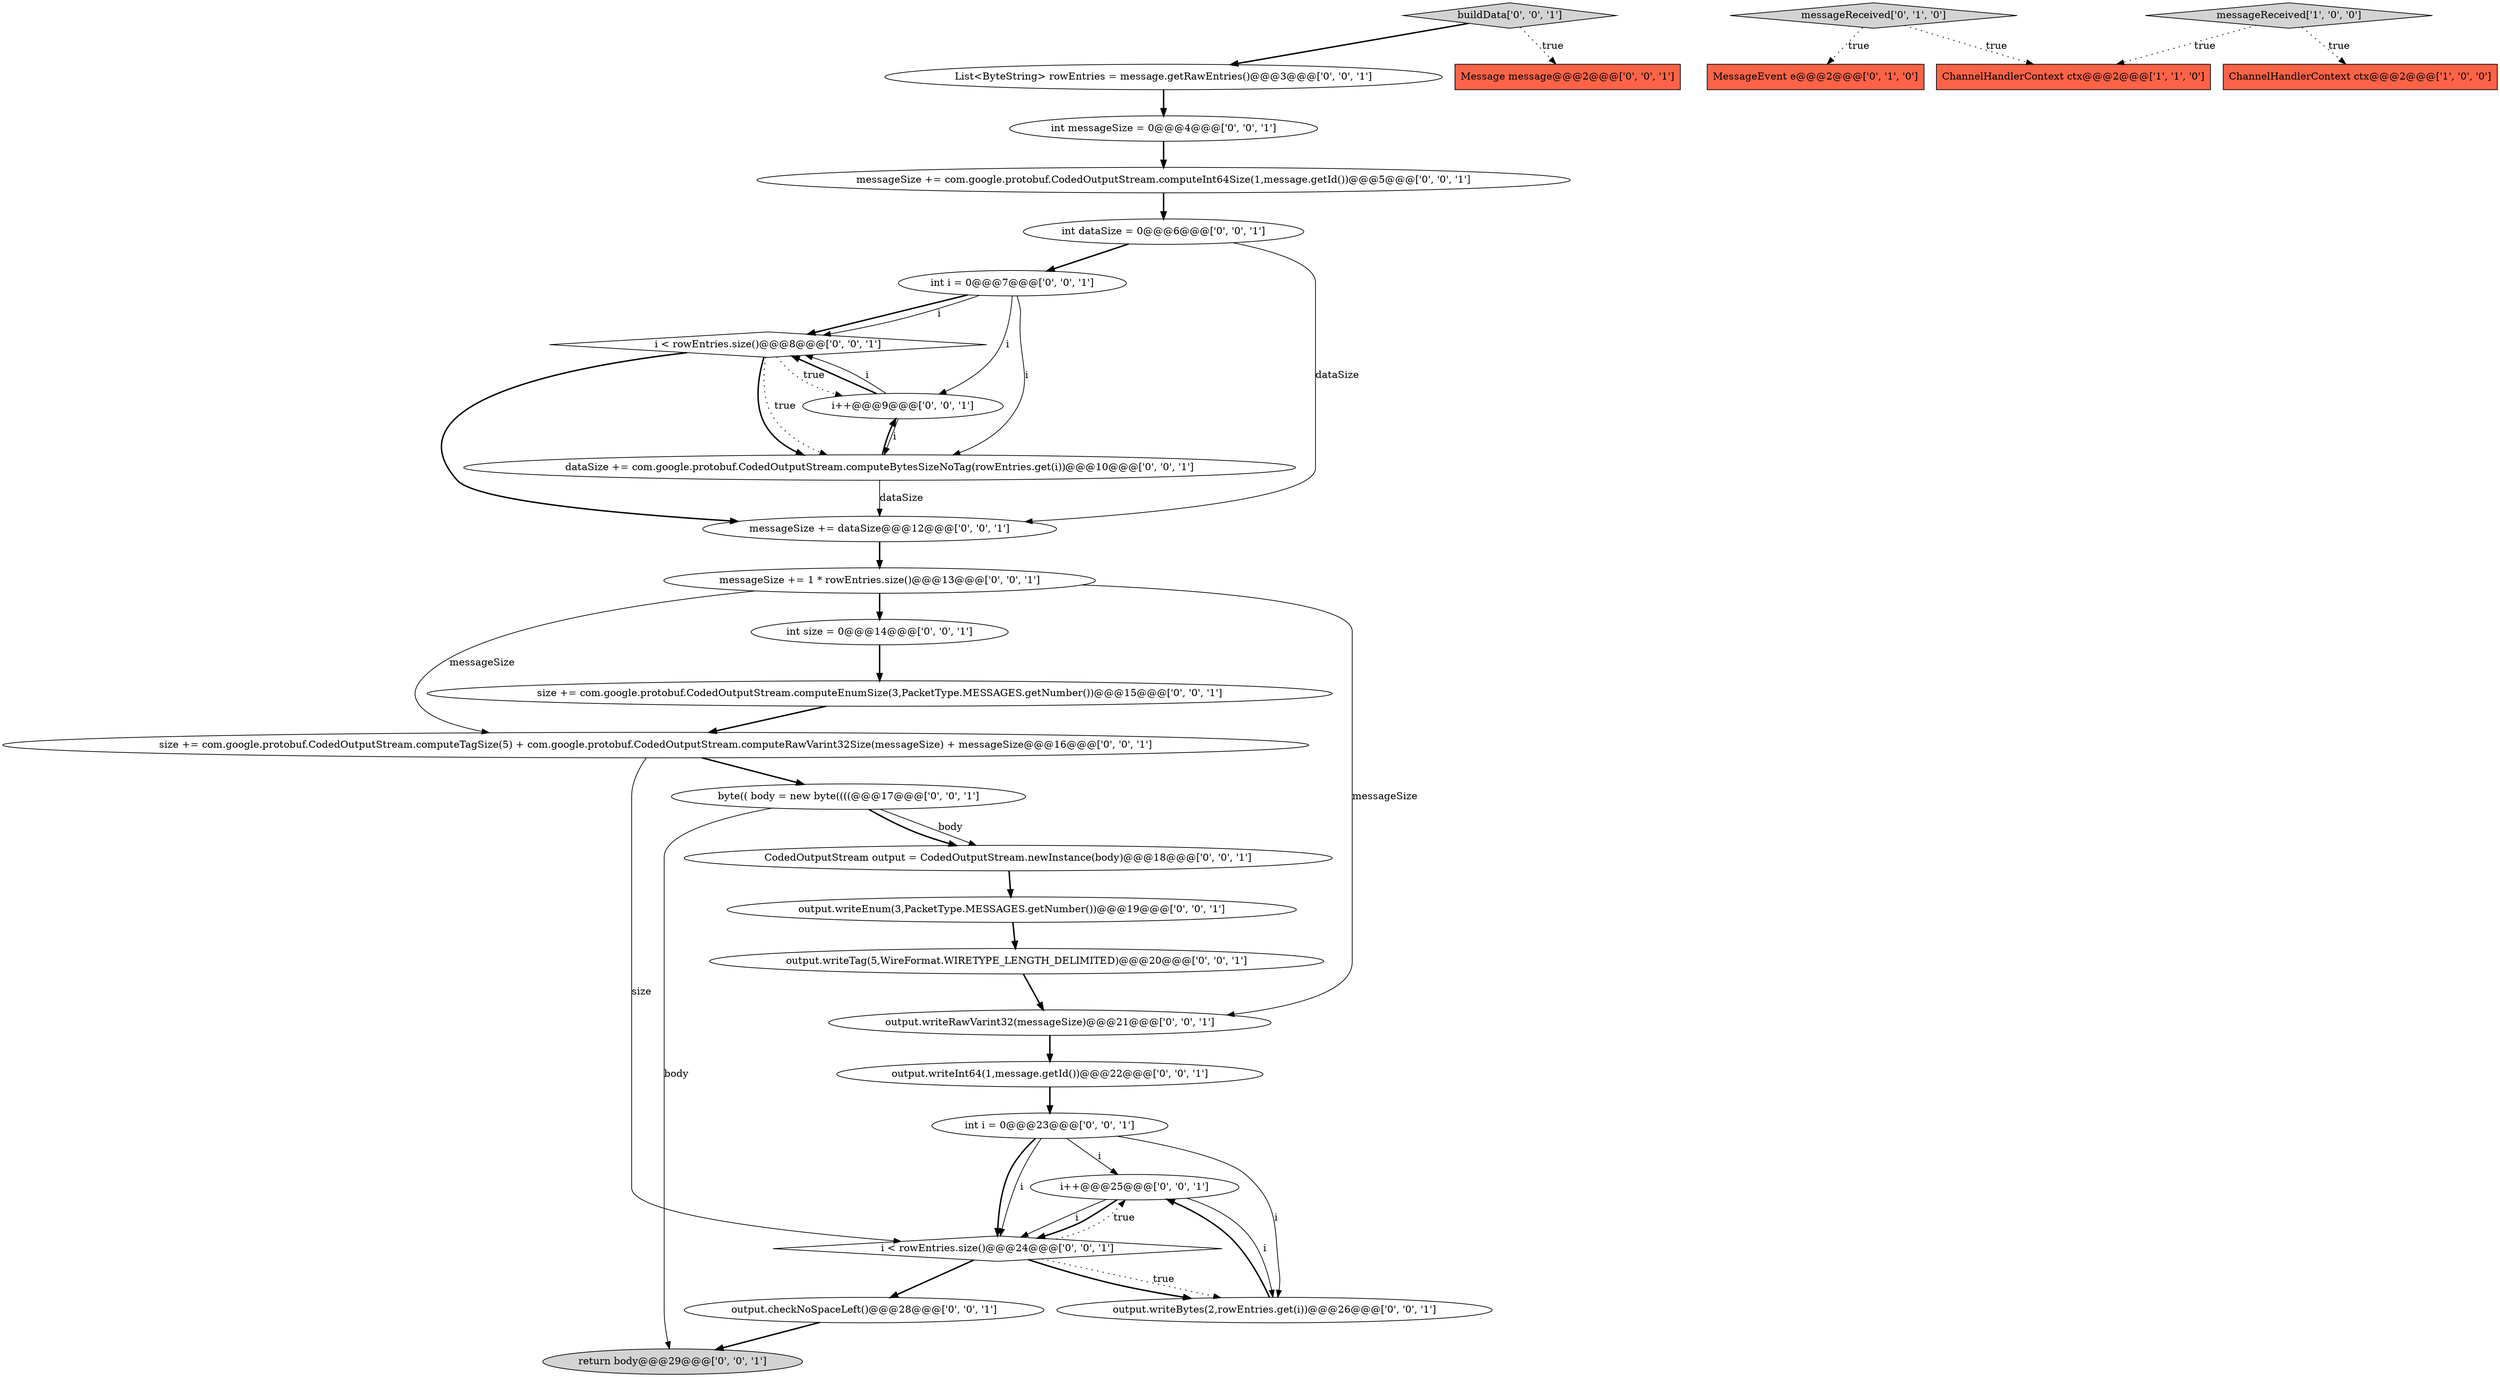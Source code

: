 digraph {
21 [style = filled, label = "int messageSize = 0@@@4@@@['0', '0', '1']", fillcolor = white, shape = ellipse image = "AAA0AAABBB3BBB"];
4 [style = filled, label = "MessageEvent e@@@2@@@['0', '1', '0']", fillcolor = tomato, shape = box image = "AAA0AAABBB2BBB"];
26 [style = filled, label = "int i = 0@@@7@@@['0', '0', '1']", fillcolor = white, shape = ellipse image = "AAA0AAABBB3BBB"];
24 [style = filled, label = "messageSize += com.google.protobuf.CodedOutputStream.computeInt64Size(1,message.getId())@@@5@@@['0', '0', '1']", fillcolor = white, shape = ellipse image = "AAA0AAABBB3BBB"];
10 [style = filled, label = "int dataSize = 0@@@6@@@['0', '0', '1']", fillcolor = white, shape = ellipse image = "AAA0AAABBB3BBB"];
5 [style = filled, label = "output.writeEnum(3,PacketType.MESSAGES.getNumber())@@@19@@@['0', '0', '1']", fillcolor = white, shape = ellipse image = "AAA0AAABBB3BBB"];
13 [style = filled, label = "buildData['0', '0', '1']", fillcolor = lightgray, shape = diamond image = "AAA0AAABBB3BBB"];
25 [style = filled, label = "i < rowEntries.size()@@@8@@@['0', '0', '1']", fillcolor = white, shape = diamond image = "AAA0AAABBB3BBB"];
18 [style = filled, label = "size += com.google.protobuf.CodedOutputStream.computeTagSize(5) + com.google.protobuf.CodedOutputStream.computeRawVarint32Size(messageSize) + messageSize@@@16@@@['0', '0', '1']", fillcolor = white, shape = ellipse image = "AAA0AAABBB3BBB"];
17 [style = filled, label = "return body@@@29@@@['0', '0', '1']", fillcolor = lightgray, shape = ellipse image = "AAA0AAABBB3BBB"];
20 [style = filled, label = "int i = 0@@@23@@@['0', '0', '1']", fillcolor = white, shape = ellipse image = "AAA0AAABBB3BBB"];
11 [style = filled, label = "i++@@@9@@@['0', '0', '1']", fillcolor = white, shape = ellipse image = "AAA0AAABBB3BBB"];
6 [style = filled, label = "CodedOutputStream output = CodedOutputStream.newInstance(body)@@@18@@@['0', '0', '1']", fillcolor = white, shape = ellipse image = "AAA0AAABBB3BBB"];
7 [style = filled, label = "output.writeInt64(1,message.getId())@@@22@@@['0', '0', '1']", fillcolor = white, shape = ellipse image = "AAA0AAABBB3BBB"];
19 [style = filled, label = "output.writeTag(5,WireFormat.WIRETYPE_LENGTH_DELIMITED)@@@20@@@['0', '0', '1']", fillcolor = white, shape = ellipse image = "AAA0AAABBB3BBB"];
12 [style = filled, label = "List<ByteString> rowEntries = message.getRawEntries()@@@3@@@['0', '0', '1']", fillcolor = white, shape = ellipse image = "AAA0AAABBB3BBB"];
8 [style = filled, label = "messageSize += 1 * rowEntries.size()@@@13@@@['0', '0', '1']", fillcolor = white, shape = ellipse image = "AAA0AAABBB3BBB"];
27 [style = filled, label = "dataSize += com.google.protobuf.CodedOutputStream.computeBytesSizeNoTag(rowEntries.get(i))@@@10@@@['0', '0', '1']", fillcolor = white, shape = ellipse image = "AAA0AAABBB3BBB"];
28 [style = filled, label = "output.checkNoSpaceLeft()@@@28@@@['0', '0', '1']", fillcolor = white, shape = ellipse image = "AAA0AAABBB3BBB"];
15 [style = filled, label = "size += com.google.protobuf.CodedOutputStream.computeEnumSize(3,PacketType.MESSAGES.getNumber())@@@15@@@['0', '0', '1']", fillcolor = white, shape = ellipse image = "AAA0AAABBB3BBB"];
16 [style = filled, label = "i++@@@25@@@['0', '0', '1']", fillcolor = white, shape = ellipse image = "AAA0AAABBB3BBB"];
9 [style = filled, label = "byte(( body = new byte((((@@@17@@@['0', '0', '1']", fillcolor = white, shape = ellipse image = "AAA0AAABBB3BBB"];
14 [style = filled, label = "i < rowEntries.size()@@@24@@@['0', '0', '1']", fillcolor = white, shape = diamond image = "AAA0AAABBB3BBB"];
31 [style = filled, label = "output.writeRawVarint32(messageSize)@@@21@@@['0', '0', '1']", fillcolor = white, shape = ellipse image = "AAA0AAABBB3BBB"];
30 [style = filled, label = "messageSize += dataSize@@@12@@@['0', '0', '1']", fillcolor = white, shape = ellipse image = "AAA0AAABBB3BBB"];
23 [style = filled, label = "Message message@@@2@@@['0', '0', '1']", fillcolor = tomato, shape = box image = "AAA0AAABBB3BBB"];
1 [style = filled, label = "ChannelHandlerContext ctx@@@2@@@['1', '0', '0']", fillcolor = tomato, shape = box image = "AAA0AAABBB1BBB"];
0 [style = filled, label = "messageReceived['1', '0', '0']", fillcolor = lightgray, shape = diamond image = "AAA0AAABBB1BBB"];
3 [style = filled, label = "messageReceived['0', '1', '0']", fillcolor = lightgray, shape = diamond image = "AAA0AAABBB2BBB"];
22 [style = filled, label = "output.writeBytes(2,rowEntries.get(i))@@@26@@@['0', '0', '1']", fillcolor = white, shape = ellipse image = "AAA0AAABBB3BBB"];
29 [style = filled, label = "int size = 0@@@14@@@['0', '0', '1']", fillcolor = white, shape = ellipse image = "AAA0AAABBB3BBB"];
2 [style = filled, label = "ChannelHandlerContext ctx@@@2@@@['1', '1', '0']", fillcolor = tomato, shape = box image = "AAA0AAABBB1BBB"];
0->2 [style = dotted, label="true"];
11->25 [style = bold, label=""];
26->27 [style = solid, label="i"];
5->19 [style = bold, label=""];
16->14 [style = solid, label="i"];
8->18 [style = solid, label="messageSize"];
0->1 [style = dotted, label="true"];
9->6 [style = solid, label="body"];
25->11 [style = dotted, label="true"];
26->11 [style = solid, label="i"];
15->18 [style = bold, label=""];
22->16 [style = bold, label=""];
12->21 [style = bold, label=""];
14->16 [style = dotted, label="true"];
11->27 [style = solid, label="i"];
21->24 [style = bold, label=""];
27->11 [style = bold, label=""];
24->10 [style = bold, label=""];
7->20 [style = bold, label=""];
16->22 [style = solid, label="i"];
13->23 [style = dotted, label="true"];
11->25 [style = solid, label="i"];
9->6 [style = bold, label=""];
14->28 [style = bold, label=""];
25->27 [style = dotted, label="true"];
26->25 [style = bold, label=""];
13->12 [style = bold, label=""];
8->29 [style = bold, label=""];
18->9 [style = bold, label=""];
31->7 [style = bold, label=""];
18->14 [style = solid, label="size"];
10->30 [style = solid, label="dataSize"];
3->4 [style = dotted, label="true"];
8->31 [style = solid, label="messageSize"];
3->2 [style = dotted, label="true"];
16->14 [style = bold, label=""];
6->5 [style = bold, label=""];
29->15 [style = bold, label=""];
14->22 [style = dotted, label="true"];
20->16 [style = solid, label="i"];
20->14 [style = solid, label="i"];
19->31 [style = bold, label=""];
30->8 [style = bold, label=""];
25->27 [style = bold, label=""];
20->14 [style = bold, label=""];
25->30 [style = bold, label=""];
26->25 [style = solid, label="i"];
20->22 [style = solid, label="i"];
9->17 [style = solid, label="body"];
10->26 [style = bold, label=""];
27->30 [style = solid, label="dataSize"];
28->17 [style = bold, label=""];
14->22 [style = bold, label=""];
}
